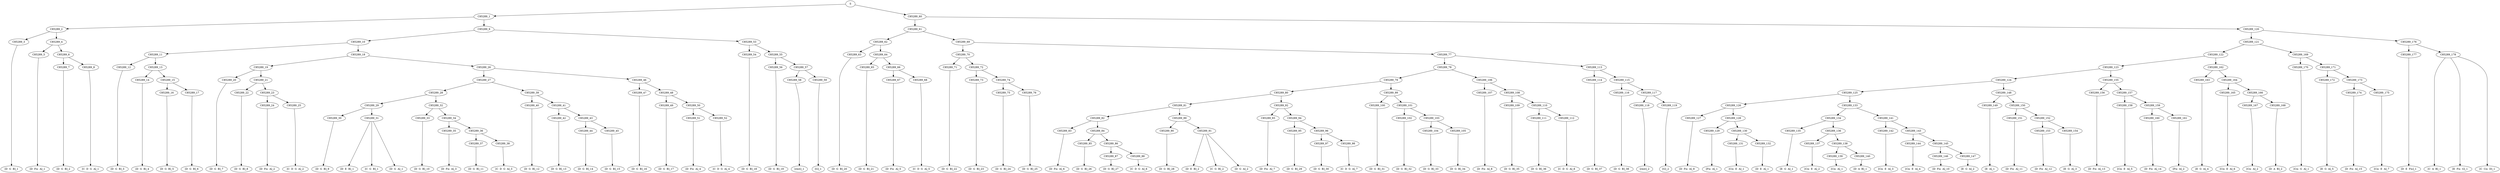 digraph sample{
"S" -> "C85289_1";
"C85289_1" -> "C85289_2";
"C85289_2" -> "C85289_3";
"C85289_3" -> "[D  G  B]_1";
"C85289_2" -> "C85289_4";
"C85289_4" -> "C85289_5";
"C85289_5" -> "[D  Fis  A]_1";
"C85289_4" -> "C85289_6";
"C85289_6" -> "C85289_7";
"C85289_7" -> "[D  G  B]_2";
"C85289_6" -> "C85289_8";
"C85289_8" -> "[C  D  G  A]_1";
"C85289_1" -> "C85289_9";
"C85289_9" -> "C85289_10";
"C85289_10" -> "C85289_11";
"C85289_11" -> "C85289_12";
"C85289_12" -> "[D  G  B]_3";
"C85289_11" -> "C85289_13";
"C85289_13" -> "C85289_14";
"C85289_14" -> "[D  G  B]_4";
"C85289_13" -> "C85289_15";
"C85289_15" -> "C85289_16";
"C85289_16" -> "[D  G  B]_5";
"C85289_15" -> "C85289_17";
"C85289_17" -> "[D  G  B]_6";
"C85289_10" -> "C85289_18";
"C85289_18" -> "C85289_19";
"C85289_19" -> "C85289_20";
"C85289_20" -> "[D  G  B]_7";
"C85289_19" -> "C85289_21";
"C85289_21" -> "C85289_22";
"C85289_22" -> "[D  G  B]_8";
"C85289_21" -> "C85289_23";
"C85289_23" -> "C85289_24";
"C85289_24" -> "[D  Fis  A]_2";
"C85289_23" -> "C85289_25";
"C85289_25" -> "[C  D  G  A]_2";
"C85289_18" -> "C85289_26";
"C85289_26" -> "C85289_27";
"C85289_27" -> "C85289_28";
"C85289_28" -> "C85289_29";
"C85289_29" -> "C85289_30";
"C85289_30" -> "[D  G  B]_9";
"C85289_29" -> "C85289_31";
"C85289_31" -> "[D  E  B]_1";
"C85289_31" -> "[C  G  B]_1";
"C85289_31" -> "[D  G  A]_1";
"C85289_28" -> "C85289_32";
"C85289_32" -> "C85289_33";
"C85289_33" -> "[D  G  B]_10";
"C85289_32" -> "C85289_34";
"C85289_34" -> "C85289_35";
"C85289_35" -> "[D  Fis  A]_3";
"C85289_34" -> "C85289_36";
"C85289_36" -> "C85289_37";
"C85289_37" -> "[D  G  B]_11";
"C85289_36" -> "C85289_38";
"C85289_38" -> "[C  D  G  A]_3";
"C85289_27" -> "C85289_39";
"C85289_39" -> "C85289_40";
"C85289_40" -> "[D  G  B]_12";
"C85289_39" -> "C85289_41";
"C85289_41" -> "C85289_42";
"C85289_42" -> "[D  G  B]_13";
"C85289_41" -> "C85289_43";
"C85289_43" -> "C85289_44";
"C85289_44" -> "[D  G  B]_14";
"C85289_43" -> "C85289_45";
"C85289_45" -> "[D  G  B]_15";
"C85289_26" -> "C85289_46";
"C85289_46" -> "C85289_47";
"C85289_47" -> "[D  G  B]_16";
"C85289_46" -> "C85289_48";
"C85289_48" -> "C85289_49";
"C85289_49" -> "[D  G  B]_17";
"C85289_48" -> "C85289_50";
"C85289_50" -> "C85289_51";
"C85289_51" -> "[D  Fis  A]_4";
"C85289_50" -> "C85289_52";
"C85289_52" -> "[C  D  G  A]_4";
"C85289_9" -> "C85289_53";
"C85289_53" -> "C85289_54";
"C85289_54" -> "[D  G  B]_18";
"C85289_53" -> "C85289_55";
"C85289_55" -> "C85289_56";
"C85289_56" -> "[D  G  B]_19";
"C85289_55" -> "C85289_57";
"C85289_57" -> "C85289_58";
"C85289_58" -> "[rest]_1";
"C85289_57" -> "C85289_59";
"C85289_59" -> "[G]_1";
"S" -> "C85289_60";
"C85289_60" -> "C85289_61";
"C85289_61" -> "C85289_62";
"C85289_62" -> "C85289_63";
"C85289_63" -> "[D  G  B]_20";
"C85289_62" -> "C85289_64";
"C85289_64" -> "C85289_65";
"C85289_65" -> "[D  G  B]_21";
"C85289_64" -> "C85289_66";
"C85289_66" -> "C85289_67";
"C85289_67" -> "[D  Fis  A]_5";
"C85289_66" -> "C85289_68";
"C85289_68" -> "[C  D  G  A]_5";
"C85289_61" -> "C85289_69";
"C85289_69" -> "C85289_70";
"C85289_70" -> "C85289_71";
"C85289_71" -> "[D  G  B]_22";
"C85289_70" -> "C85289_72";
"C85289_72" -> "C85289_73";
"C85289_73" -> "[D  G  B]_23";
"C85289_72" -> "C85289_74";
"C85289_74" -> "C85289_75";
"C85289_75" -> "[D  G  B]_24";
"C85289_74" -> "C85289_76";
"C85289_76" -> "[D  G  B]_25";
"C85289_69" -> "C85289_77";
"C85289_77" -> "C85289_78";
"C85289_78" -> "C85289_79";
"C85289_79" -> "C85289_80";
"C85289_80" -> "C85289_81";
"C85289_81" -> "C85289_82";
"C85289_82" -> "C85289_83";
"C85289_83" -> "[D  Fis  A]_6";
"C85289_82" -> "C85289_84";
"C85289_84" -> "C85289_85";
"C85289_85" -> "[D  G  B]_26";
"C85289_84" -> "C85289_86";
"C85289_86" -> "C85289_87";
"C85289_87" -> "[D  G  B]_27";
"C85289_86" -> "C85289_88";
"C85289_88" -> "[C  D  G  A]_6";
"C85289_81" -> "C85289_89";
"C85289_89" -> "C85289_90";
"C85289_90" -> "[D  G  B]_28";
"C85289_89" -> "C85289_91";
"C85289_91" -> "[D  E  B]_2";
"C85289_91" -> "[C  G  B]_2";
"C85289_91" -> "[D  G  A]_2";
"C85289_80" -> "C85289_92";
"C85289_92" -> "C85289_93";
"C85289_93" -> "[D  Fis  A]_7";
"C85289_92" -> "C85289_94";
"C85289_94" -> "C85289_95";
"C85289_95" -> "[D  G  B]_29";
"C85289_94" -> "C85289_96";
"C85289_96" -> "C85289_97";
"C85289_97" -> "[D  G  B]_30";
"C85289_96" -> "C85289_98";
"C85289_98" -> "[C  D  G  A]_7";
"C85289_79" -> "C85289_99";
"C85289_99" -> "C85289_100";
"C85289_100" -> "[D  G  B]_31";
"C85289_99" -> "C85289_101";
"C85289_101" -> "C85289_102";
"C85289_102" -> "[D  G  B]_32";
"C85289_101" -> "C85289_103";
"C85289_103" -> "C85289_104";
"C85289_104" -> "[D  G  B]_33";
"C85289_103" -> "C85289_105";
"C85289_105" -> "[D  G  B]_34";
"C85289_78" -> "C85289_106";
"C85289_106" -> "C85289_107";
"C85289_107" -> "[D  Fis  A]_8";
"C85289_106" -> "C85289_108";
"C85289_108" -> "C85289_109";
"C85289_109" -> "[D  G  B]_35";
"C85289_108" -> "C85289_110";
"C85289_110" -> "C85289_111";
"C85289_111" -> "[D  G  B]_36";
"C85289_110" -> "C85289_112";
"C85289_112" -> "[C  D  G  A]_8";
"C85289_77" -> "C85289_113";
"C85289_113" -> "C85289_114";
"C85289_114" -> "[D  G  B]_37";
"C85289_113" -> "C85289_115";
"C85289_115" -> "C85289_116";
"C85289_116" -> "[D  G  B]_38";
"C85289_115" -> "C85289_117";
"C85289_117" -> "C85289_118";
"C85289_118" -> "[rest]_2";
"C85289_117" -> "C85289_119";
"C85289_119" -> "[G]_2";
"C85289_60" -> "C85289_120";
"C85289_120" -> "C85289_121";
"C85289_121" -> "C85289_122";
"C85289_122" -> "C85289_123";
"C85289_123" -> "C85289_124";
"C85289_124" -> "C85289_125";
"C85289_125" -> "C85289_126";
"C85289_126" -> "C85289_127";
"C85289_127" -> "[D  Fis  A]_9";
"C85289_126" -> "C85289_128";
"C85289_128" -> "C85289_129";
"C85289_129" -> "[Fis  A]_1";
"C85289_128" -> "C85289_130";
"C85289_130" -> "C85289_131";
"C85289_131" -> "[Cis  E  A]_1";
"C85289_130" -> "C85289_132";
"C85289_132" -> "[D  E  A]_1";
"C85289_125" -> "C85289_133";
"C85289_133" -> "C85289_134";
"C85289_134" -> "C85289_135";
"C85289_135" -> "[E  G  A]_1";
"C85289_134" -> "C85289_136";
"C85289_136" -> "C85289_137";
"C85289_137" -> "[Cis  E  A]_2";
"C85289_136" -> "C85289_138";
"C85289_138" -> "C85289_139";
"C85289_139" -> "[Cis  A]_1";
"C85289_138" -> "C85289_140";
"C85289_140" -> "[D  A  B]_1";
"C85289_133" -> "C85289_141";
"C85289_141" -> "C85289_142";
"C85289_142" -> "[Cis  E  A]_3";
"C85289_141" -> "C85289_143";
"C85289_143" -> "C85289_144";
"C85289_144" -> "[Cis  E  A]_4";
"C85289_143" -> "C85289_145";
"C85289_145" -> "C85289_146";
"C85289_146" -> "[D  Fis  A]_10";
"C85289_145" -> "C85289_147";
"C85289_147" -> "[E  G  A]_2";
"C85289_124" -> "C85289_148";
"C85289_148" -> "C85289_149";
"C85289_149" -> "[E  A]_1";
"C85289_148" -> "C85289_150";
"C85289_150" -> "C85289_151";
"C85289_151" -> "[D  Fis  A]_11";
"C85289_150" -> "C85289_152";
"C85289_152" -> "C85289_153";
"C85289_153" -> "[D  Fis  A]_12";
"C85289_152" -> "C85289_154";
"C85289_154" -> "[E  G  A]_3";
"C85289_123" -> "C85289_155";
"C85289_155" -> "C85289_156";
"C85289_156" -> "[D  Fis  A]_13";
"C85289_155" -> "C85289_157";
"C85289_157" -> "C85289_158";
"C85289_158" -> "[Cis  E  A]_5";
"C85289_157" -> "C85289_159";
"C85289_159" -> "C85289_160";
"C85289_160" -> "[D  Fis  A]_14";
"C85289_159" -> "C85289_161";
"C85289_161" -> "[Fis  A]_2";
"C85289_122" -> "C85289_162";
"C85289_162" -> "C85289_163";
"C85289_163" -> "[E  G  A]_4";
"C85289_162" -> "C85289_164";
"C85289_164" -> "C85289_165";
"C85289_165" -> "[Cis  E  A]_6";
"C85289_164" -> "C85289_166";
"C85289_166" -> "C85289_167";
"C85289_167" -> "[Cis  A]_2";
"C85289_166" -> "C85289_168";
"C85289_168" -> "[D  A  B]_2";
"C85289_121" -> "C85289_169";
"C85289_169" -> "C85289_170";
"C85289_170" -> "[Cis  G  A]_1";
"C85289_169" -> "C85289_171";
"C85289_171" -> "C85289_172";
"C85289_172" -> "[E  G  A]_5";
"C85289_171" -> "C85289_173";
"C85289_173" -> "C85289_174";
"C85289_174" -> "[D  Fis  A]_15";
"C85289_173" -> "C85289_175";
"C85289_175" -> "[Cis  E  A]_7";
"C85289_120" -> "C85289_176";
"C85289_176" -> "C85289_177";
"C85289_177" -> "[D  E  Fis]_1";
"C85289_176" -> "C85289_178";
"C85289_178" -> "[C  A  B]_1";
"C85289_178" -> "[E  Fis  G]_1";
"C85289_178" -> "[C  Cis  D]_1";

{rank = min; "S";}
{rank = same; "C85289_1"; "C85289_60";}
{rank = same; "C85289_2"; "C85289_9"; "C85289_61"; "C85289_120";}
{rank = same; "C85289_3"; "C85289_4"; "C85289_10"; "C85289_53"; "C85289_62"; "C85289_69"; "C85289_121"; "C85289_176";}
{rank = same; "C85289_5"; "C85289_6"; "C85289_11"; "C85289_18"; "C85289_54"; "C85289_55"; "C85289_63"; "C85289_64"; "C85289_70"; "C85289_77"; "C85289_122"; "C85289_169"; "C85289_177"; "C85289_178";}
{rank = same; "C85289_7"; "C85289_8"; "C85289_12"; "C85289_13"; "C85289_19"; "C85289_26"; "C85289_56"; "C85289_57"; "C85289_65"; "C85289_66"; "C85289_71"; "C85289_72"; "C85289_78"; "C85289_113"; "C85289_123"; "C85289_162"; "C85289_170"; "C85289_171";}
{rank = same; "C85289_14"; "C85289_15"; "C85289_20"; "C85289_21"; "C85289_27"; "C85289_46"; "C85289_58"; "C85289_59"; "C85289_67"; "C85289_68"; "C85289_73"; "C85289_74"; "C85289_79"; "C85289_106"; "C85289_114"; "C85289_115"; "C85289_124"; "C85289_155"; "C85289_163"; "C85289_164"; "C85289_172"; "C85289_173";}
{rank = same; "C85289_16"; "C85289_17"; "C85289_22"; "C85289_23"; "C85289_28"; "C85289_39"; "C85289_47"; "C85289_48"; "C85289_75"; "C85289_76"; "C85289_80"; "C85289_99"; "C85289_107"; "C85289_108"; "C85289_116"; "C85289_117"; "C85289_125"; "C85289_148"; "C85289_156"; "C85289_157"; "C85289_165"; "C85289_166"; "C85289_174"; "C85289_175";}
{rank = same; "C85289_24"; "C85289_25"; "C85289_29"; "C85289_32"; "C85289_40"; "C85289_41"; "C85289_49"; "C85289_50"; "C85289_81"; "C85289_92"; "C85289_100"; "C85289_101"; "C85289_109"; "C85289_110"; "C85289_118"; "C85289_119"; "C85289_126"; "C85289_133"; "C85289_149"; "C85289_150"; "C85289_158"; "C85289_159"; "C85289_167"; "C85289_168";}
{rank = same; "C85289_30"; "C85289_31"; "C85289_33"; "C85289_34"; "C85289_42"; "C85289_43"; "C85289_51"; "C85289_52"; "C85289_82"; "C85289_89"; "C85289_93"; "C85289_94"; "C85289_102"; "C85289_103"; "C85289_111"; "C85289_112"; "C85289_127"; "C85289_128"; "C85289_134"; "C85289_141"; "C85289_151"; "C85289_152"; "C85289_160"; "C85289_161";}
{rank = same; "C85289_35"; "C85289_36"; "C85289_44"; "C85289_45"; "C85289_83"; "C85289_84"; "C85289_90"; "C85289_91"; "C85289_95"; "C85289_96"; "C85289_104"; "C85289_105"; "C85289_129"; "C85289_130"; "C85289_135"; "C85289_136"; "C85289_142"; "C85289_143"; "C85289_153"; "C85289_154";}
{rank = same; "C85289_37"; "C85289_38"; "C85289_85"; "C85289_86"; "C85289_97"; "C85289_98"; "C85289_131"; "C85289_132"; "C85289_137"; "C85289_138"; "C85289_144"; "C85289_145";}
{rank = same; "C85289_87"; "C85289_88"; "C85289_139"; "C85289_140"; "C85289_146"; "C85289_147";}
{rank = same; "[C  A  B]_1"; "[C  Cis  D]_1"; "[C  D  G  A]_1"; "[C  D  G  A]_2"; "[C  D  G  A]_3"; "[C  D  G  A]_4"; "[C  D  G  A]_5"; "[C  D  G  A]_6"; "[C  D  G  A]_7"; "[C  D  G  A]_8"; "[C  G  B]_1"; "[C  G  B]_2"; "[Cis  A]_1"; "[Cis  A]_2"; "[Cis  E  A]_1"; "[Cis  E  A]_2"; "[Cis  E  A]_3"; "[Cis  E  A]_4"; "[Cis  E  A]_5"; "[Cis  E  A]_6"; "[Cis  E  A]_7"; "[Cis  G  A]_1"; "[D  A  B]_1"; "[D  A  B]_2"; "[D  E  A]_1"; "[D  E  B]_1"; "[D  E  B]_2"; "[D  E  Fis]_1"; "[D  Fis  A]_1"; "[D  Fis  A]_2"; "[D  Fis  A]_3"; "[D  Fis  A]_4"; "[D  Fis  A]_5"; "[D  Fis  A]_6"; "[D  Fis  A]_7"; "[D  Fis  A]_8"; "[D  Fis  A]_9"; "[D  Fis  A]_10"; "[D  Fis  A]_11"; "[D  Fis  A]_12"; "[D  Fis  A]_13"; "[D  Fis  A]_14"; "[D  Fis  A]_15"; "[D  G  A]_1"; "[D  G  A]_2"; "[D  G  B]_1"; "[D  G  B]_2"; "[D  G  B]_3"; "[D  G  B]_4"; "[D  G  B]_5"; "[D  G  B]_6"; "[D  G  B]_7"; "[D  G  B]_8"; "[D  G  B]_9"; "[D  G  B]_10"; "[D  G  B]_11"; "[D  G  B]_12"; "[D  G  B]_13"; "[D  G  B]_14"; "[D  G  B]_15"; "[D  G  B]_16"; "[D  G  B]_17"; "[D  G  B]_18"; "[D  G  B]_19"; "[D  G  B]_20"; "[D  G  B]_21"; "[D  G  B]_22"; "[D  G  B]_23"; "[D  G  B]_24"; "[D  G  B]_25"; "[D  G  B]_26"; "[D  G  B]_27"; "[D  G  B]_28"; "[D  G  B]_29"; "[D  G  B]_30"; "[D  G  B]_31"; "[D  G  B]_32"; "[D  G  B]_33"; "[D  G  B]_34"; "[D  G  B]_35"; "[D  G  B]_36"; "[D  G  B]_37"; "[D  G  B]_38"; "[E  A]_1"; "[E  Fis  G]_1"; "[E  G  A]_1"; "[E  G  A]_2"; "[E  G  A]_3"; "[E  G  A]_4"; "[E  G  A]_5"; "[Fis  A]_1"; "[Fis  A]_2"; "[G]_1"; "[G]_2"; "[rest]_1"; "[rest]_2";}
}